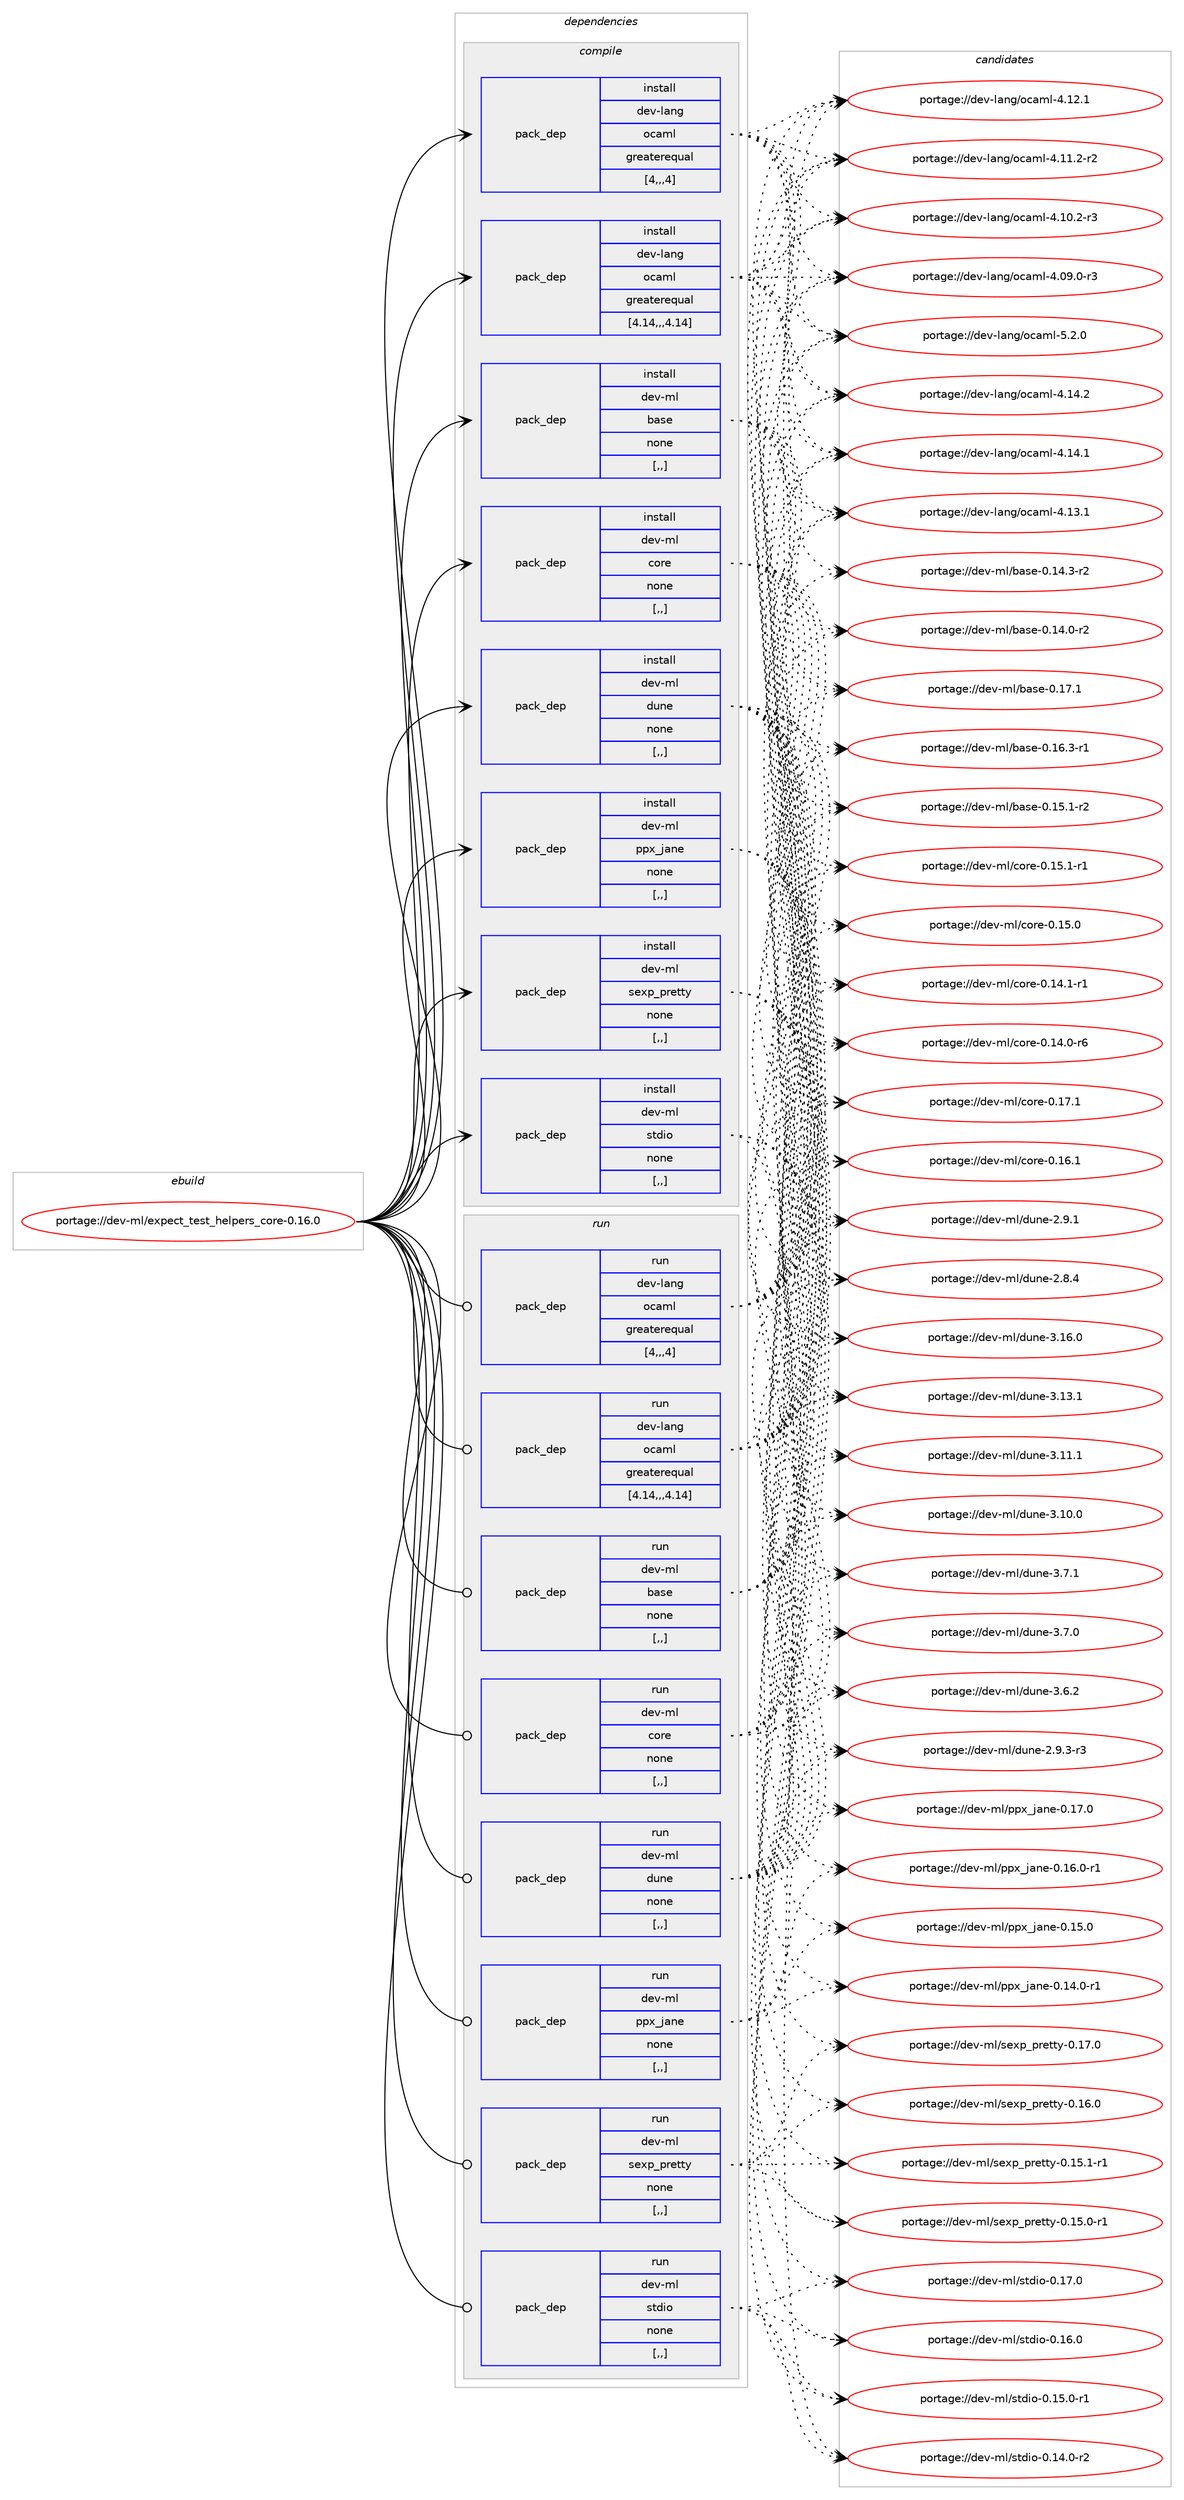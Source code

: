 digraph prolog {

# *************
# Graph options
# *************

newrank=true;
concentrate=true;
compound=true;
graph [rankdir=LR,fontname=Helvetica,fontsize=10,ranksep=1.5];#, ranksep=2.5, nodesep=0.2];
edge  [arrowhead=vee];
node  [fontname=Helvetica,fontsize=10];

# **********
# The ebuild
# **********

subgraph cluster_leftcol {
color=gray;
label=<<i>ebuild</i>>;
id [label="portage://dev-ml/expect_test_helpers_core-0.16.0", color=red, width=4, href="../dev-ml/expect_test_helpers_core-0.16.0.svg"];
}

# ****************
# The dependencies
# ****************

subgraph cluster_midcol {
color=gray;
label=<<i>dependencies</i>>;
subgraph cluster_compile {
fillcolor="#eeeeee";
style=filled;
label=<<i>compile</i>>;
subgraph pack88112 {
dependency118565 [label=<<TABLE BORDER="0" CELLBORDER="1" CELLSPACING="0" CELLPADDING="4" WIDTH="220"><TR><TD ROWSPAN="6" CELLPADDING="30">pack_dep</TD></TR><TR><TD WIDTH="110">install</TD></TR><TR><TD>dev-lang</TD></TR><TR><TD>ocaml</TD></TR><TR><TD>greaterequal</TD></TR><TR><TD>[4,,,4]</TD></TR></TABLE>>, shape=none, color=blue];
}
id:e -> dependency118565:w [weight=20,style="solid",arrowhead="vee"];
subgraph pack88113 {
dependency118566 [label=<<TABLE BORDER="0" CELLBORDER="1" CELLSPACING="0" CELLPADDING="4" WIDTH="220"><TR><TD ROWSPAN="6" CELLPADDING="30">pack_dep</TD></TR><TR><TD WIDTH="110">install</TD></TR><TR><TD>dev-lang</TD></TR><TR><TD>ocaml</TD></TR><TR><TD>greaterequal</TD></TR><TR><TD>[4.14,,,4.14]</TD></TR></TABLE>>, shape=none, color=blue];
}
id:e -> dependency118566:w [weight=20,style="solid",arrowhead="vee"];
subgraph pack88114 {
dependency118567 [label=<<TABLE BORDER="0" CELLBORDER="1" CELLSPACING="0" CELLPADDING="4" WIDTH="220"><TR><TD ROWSPAN="6" CELLPADDING="30">pack_dep</TD></TR><TR><TD WIDTH="110">install</TD></TR><TR><TD>dev-ml</TD></TR><TR><TD>base</TD></TR><TR><TD>none</TD></TR><TR><TD>[,,]</TD></TR></TABLE>>, shape=none, color=blue];
}
id:e -> dependency118567:w [weight=20,style="solid",arrowhead="vee"];
subgraph pack88115 {
dependency118568 [label=<<TABLE BORDER="0" CELLBORDER="1" CELLSPACING="0" CELLPADDING="4" WIDTH="220"><TR><TD ROWSPAN="6" CELLPADDING="30">pack_dep</TD></TR><TR><TD WIDTH="110">install</TD></TR><TR><TD>dev-ml</TD></TR><TR><TD>core</TD></TR><TR><TD>none</TD></TR><TR><TD>[,,]</TD></TR></TABLE>>, shape=none, color=blue];
}
id:e -> dependency118568:w [weight=20,style="solid",arrowhead="vee"];
subgraph pack88116 {
dependency118569 [label=<<TABLE BORDER="0" CELLBORDER="1" CELLSPACING="0" CELLPADDING="4" WIDTH="220"><TR><TD ROWSPAN="6" CELLPADDING="30">pack_dep</TD></TR><TR><TD WIDTH="110">install</TD></TR><TR><TD>dev-ml</TD></TR><TR><TD>dune</TD></TR><TR><TD>none</TD></TR><TR><TD>[,,]</TD></TR></TABLE>>, shape=none, color=blue];
}
id:e -> dependency118569:w [weight=20,style="solid",arrowhead="vee"];
subgraph pack88117 {
dependency118570 [label=<<TABLE BORDER="0" CELLBORDER="1" CELLSPACING="0" CELLPADDING="4" WIDTH="220"><TR><TD ROWSPAN="6" CELLPADDING="30">pack_dep</TD></TR><TR><TD WIDTH="110">install</TD></TR><TR><TD>dev-ml</TD></TR><TR><TD>ppx_jane</TD></TR><TR><TD>none</TD></TR><TR><TD>[,,]</TD></TR></TABLE>>, shape=none, color=blue];
}
id:e -> dependency118570:w [weight=20,style="solid",arrowhead="vee"];
subgraph pack88118 {
dependency118571 [label=<<TABLE BORDER="0" CELLBORDER="1" CELLSPACING="0" CELLPADDING="4" WIDTH="220"><TR><TD ROWSPAN="6" CELLPADDING="30">pack_dep</TD></TR><TR><TD WIDTH="110">install</TD></TR><TR><TD>dev-ml</TD></TR><TR><TD>sexp_pretty</TD></TR><TR><TD>none</TD></TR><TR><TD>[,,]</TD></TR></TABLE>>, shape=none, color=blue];
}
id:e -> dependency118571:w [weight=20,style="solid",arrowhead="vee"];
subgraph pack88119 {
dependency118572 [label=<<TABLE BORDER="0" CELLBORDER="1" CELLSPACING="0" CELLPADDING="4" WIDTH="220"><TR><TD ROWSPAN="6" CELLPADDING="30">pack_dep</TD></TR><TR><TD WIDTH="110">install</TD></TR><TR><TD>dev-ml</TD></TR><TR><TD>stdio</TD></TR><TR><TD>none</TD></TR><TR><TD>[,,]</TD></TR></TABLE>>, shape=none, color=blue];
}
id:e -> dependency118572:w [weight=20,style="solid",arrowhead="vee"];
}
subgraph cluster_compileandrun {
fillcolor="#eeeeee";
style=filled;
label=<<i>compile and run</i>>;
}
subgraph cluster_run {
fillcolor="#eeeeee";
style=filled;
label=<<i>run</i>>;
subgraph pack88120 {
dependency118573 [label=<<TABLE BORDER="0" CELLBORDER="1" CELLSPACING="0" CELLPADDING="4" WIDTH="220"><TR><TD ROWSPAN="6" CELLPADDING="30">pack_dep</TD></TR><TR><TD WIDTH="110">run</TD></TR><TR><TD>dev-lang</TD></TR><TR><TD>ocaml</TD></TR><TR><TD>greaterequal</TD></TR><TR><TD>[4,,,4]</TD></TR></TABLE>>, shape=none, color=blue];
}
id:e -> dependency118573:w [weight=20,style="solid",arrowhead="odot"];
subgraph pack88121 {
dependency118574 [label=<<TABLE BORDER="0" CELLBORDER="1" CELLSPACING="0" CELLPADDING="4" WIDTH="220"><TR><TD ROWSPAN="6" CELLPADDING="30">pack_dep</TD></TR><TR><TD WIDTH="110">run</TD></TR><TR><TD>dev-lang</TD></TR><TR><TD>ocaml</TD></TR><TR><TD>greaterequal</TD></TR><TR><TD>[4.14,,,4.14]</TD></TR></TABLE>>, shape=none, color=blue];
}
id:e -> dependency118574:w [weight=20,style="solid",arrowhead="odot"];
subgraph pack88122 {
dependency118575 [label=<<TABLE BORDER="0" CELLBORDER="1" CELLSPACING="0" CELLPADDING="4" WIDTH="220"><TR><TD ROWSPAN="6" CELLPADDING="30">pack_dep</TD></TR><TR><TD WIDTH="110">run</TD></TR><TR><TD>dev-ml</TD></TR><TR><TD>base</TD></TR><TR><TD>none</TD></TR><TR><TD>[,,]</TD></TR></TABLE>>, shape=none, color=blue];
}
id:e -> dependency118575:w [weight=20,style="solid",arrowhead="odot"];
subgraph pack88123 {
dependency118576 [label=<<TABLE BORDER="0" CELLBORDER="1" CELLSPACING="0" CELLPADDING="4" WIDTH="220"><TR><TD ROWSPAN="6" CELLPADDING="30">pack_dep</TD></TR><TR><TD WIDTH="110">run</TD></TR><TR><TD>dev-ml</TD></TR><TR><TD>core</TD></TR><TR><TD>none</TD></TR><TR><TD>[,,]</TD></TR></TABLE>>, shape=none, color=blue];
}
id:e -> dependency118576:w [weight=20,style="solid",arrowhead="odot"];
subgraph pack88124 {
dependency118577 [label=<<TABLE BORDER="0" CELLBORDER="1" CELLSPACING="0" CELLPADDING="4" WIDTH="220"><TR><TD ROWSPAN="6" CELLPADDING="30">pack_dep</TD></TR><TR><TD WIDTH="110">run</TD></TR><TR><TD>dev-ml</TD></TR><TR><TD>dune</TD></TR><TR><TD>none</TD></TR><TR><TD>[,,]</TD></TR></TABLE>>, shape=none, color=blue];
}
id:e -> dependency118577:w [weight=20,style="solid",arrowhead="odot"];
subgraph pack88125 {
dependency118578 [label=<<TABLE BORDER="0" CELLBORDER="1" CELLSPACING="0" CELLPADDING="4" WIDTH="220"><TR><TD ROWSPAN="6" CELLPADDING="30">pack_dep</TD></TR><TR><TD WIDTH="110">run</TD></TR><TR><TD>dev-ml</TD></TR><TR><TD>ppx_jane</TD></TR><TR><TD>none</TD></TR><TR><TD>[,,]</TD></TR></TABLE>>, shape=none, color=blue];
}
id:e -> dependency118578:w [weight=20,style="solid",arrowhead="odot"];
subgraph pack88126 {
dependency118579 [label=<<TABLE BORDER="0" CELLBORDER="1" CELLSPACING="0" CELLPADDING="4" WIDTH="220"><TR><TD ROWSPAN="6" CELLPADDING="30">pack_dep</TD></TR><TR><TD WIDTH="110">run</TD></TR><TR><TD>dev-ml</TD></TR><TR><TD>sexp_pretty</TD></TR><TR><TD>none</TD></TR><TR><TD>[,,]</TD></TR></TABLE>>, shape=none, color=blue];
}
id:e -> dependency118579:w [weight=20,style="solid",arrowhead="odot"];
subgraph pack88127 {
dependency118580 [label=<<TABLE BORDER="0" CELLBORDER="1" CELLSPACING="0" CELLPADDING="4" WIDTH="220"><TR><TD ROWSPAN="6" CELLPADDING="30">pack_dep</TD></TR><TR><TD WIDTH="110">run</TD></TR><TR><TD>dev-ml</TD></TR><TR><TD>stdio</TD></TR><TR><TD>none</TD></TR><TR><TD>[,,]</TD></TR></TABLE>>, shape=none, color=blue];
}
id:e -> dependency118580:w [weight=20,style="solid",arrowhead="odot"];
}
}

# **************
# The candidates
# **************

subgraph cluster_choices {
rank=same;
color=gray;
label=<<i>candidates</i>>;

subgraph choice88112 {
color=black;
nodesep=1;
choice1001011184510897110103471119997109108455346504648 [label="portage://dev-lang/ocaml-5.2.0", color=red, width=4,href="../dev-lang/ocaml-5.2.0.svg"];
choice100101118451089711010347111999710910845524649524650 [label="portage://dev-lang/ocaml-4.14.2", color=red, width=4,href="../dev-lang/ocaml-4.14.2.svg"];
choice100101118451089711010347111999710910845524649524649 [label="portage://dev-lang/ocaml-4.14.1", color=red, width=4,href="../dev-lang/ocaml-4.14.1.svg"];
choice100101118451089711010347111999710910845524649514649 [label="portage://dev-lang/ocaml-4.13.1", color=red, width=4,href="../dev-lang/ocaml-4.13.1.svg"];
choice100101118451089711010347111999710910845524649504649 [label="portage://dev-lang/ocaml-4.12.1", color=red, width=4,href="../dev-lang/ocaml-4.12.1.svg"];
choice1001011184510897110103471119997109108455246494946504511450 [label="portage://dev-lang/ocaml-4.11.2-r2", color=red, width=4,href="../dev-lang/ocaml-4.11.2-r2.svg"];
choice1001011184510897110103471119997109108455246494846504511451 [label="portage://dev-lang/ocaml-4.10.2-r3", color=red, width=4,href="../dev-lang/ocaml-4.10.2-r3.svg"];
choice1001011184510897110103471119997109108455246485746484511451 [label="portage://dev-lang/ocaml-4.09.0-r3", color=red, width=4,href="../dev-lang/ocaml-4.09.0-r3.svg"];
dependency118565:e -> choice1001011184510897110103471119997109108455346504648:w [style=dotted,weight="100"];
dependency118565:e -> choice100101118451089711010347111999710910845524649524650:w [style=dotted,weight="100"];
dependency118565:e -> choice100101118451089711010347111999710910845524649524649:w [style=dotted,weight="100"];
dependency118565:e -> choice100101118451089711010347111999710910845524649514649:w [style=dotted,weight="100"];
dependency118565:e -> choice100101118451089711010347111999710910845524649504649:w [style=dotted,weight="100"];
dependency118565:e -> choice1001011184510897110103471119997109108455246494946504511450:w [style=dotted,weight="100"];
dependency118565:e -> choice1001011184510897110103471119997109108455246494846504511451:w [style=dotted,weight="100"];
dependency118565:e -> choice1001011184510897110103471119997109108455246485746484511451:w [style=dotted,weight="100"];
}
subgraph choice88113 {
color=black;
nodesep=1;
choice1001011184510897110103471119997109108455346504648 [label="portage://dev-lang/ocaml-5.2.0", color=red, width=4,href="../dev-lang/ocaml-5.2.0.svg"];
choice100101118451089711010347111999710910845524649524650 [label="portage://dev-lang/ocaml-4.14.2", color=red, width=4,href="../dev-lang/ocaml-4.14.2.svg"];
choice100101118451089711010347111999710910845524649524649 [label="portage://dev-lang/ocaml-4.14.1", color=red, width=4,href="../dev-lang/ocaml-4.14.1.svg"];
choice100101118451089711010347111999710910845524649514649 [label="portage://dev-lang/ocaml-4.13.1", color=red, width=4,href="../dev-lang/ocaml-4.13.1.svg"];
choice100101118451089711010347111999710910845524649504649 [label="portage://dev-lang/ocaml-4.12.1", color=red, width=4,href="../dev-lang/ocaml-4.12.1.svg"];
choice1001011184510897110103471119997109108455246494946504511450 [label="portage://dev-lang/ocaml-4.11.2-r2", color=red, width=4,href="../dev-lang/ocaml-4.11.2-r2.svg"];
choice1001011184510897110103471119997109108455246494846504511451 [label="portage://dev-lang/ocaml-4.10.2-r3", color=red, width=4,href="../dev-lang/ocaml-4.10.2-r3.svg"];
choice1001011184510897110103471119997109108455246485746484511451 [label="portage://dev-lang/ocaml-4.09.0-r3", color=red, width=4,href="../dev-lang/ocaml-4.09.0-r3.svg"];
dependency118566:e -> choice1001011184510897110103471119997109108455346504648:w [style=dotted,weight="100"];
dependency118566:e -> choice100101118451089711010347111999710910845524649524650:w [style=dotted,weight="100"];
dependency118566:e -> choice100101118451089711010347111999710910845524649524649:w [style=dotted,weight="100"];
dependency118566:e -> choice100101118451089711010347111999710910845524649514649:w [style=dotted,weight="100"];
dependency118566:e -> choice100101118451089711010347111999710910845524649504649:w [style=dotted,weight="100"];
dependency118566:e -> choice1001011184510897110103471119997109108455246494946504511450:w [style=dotted,weight="100"];
dependency118566:e -> choice1001011184510897110103471119997109108455246494846504511451:w [style=dotted,weight="100"];
dependency118566:e -> choice1001011184510897110103471119997109108455246485746484511451:w [style=dotted,weight="100"];
}
subgraph choice88114 {
color=black;
nodesep=1;
choice1001011184510910847989711510145484649554649 [label="portage://dev-ml/base-0.17.1", color=red, width=4,href="../dev-ml/base-0.17.1.svg"];
choice10010111845109108479897115101454846495446514511449 [label="portage://dev-ml/base-0.16.3-r1", color=red, width=4,href="../dev-ml/base-0.16.3-r1.svg"];
choice10010111845109108479897115101454846495346494511450 [label="portage://dev-ml/base-0.15.1-r2", color=red, width=4,href="../dev-ml/base-0.15.1-r2.svg"];
choice10010111845109108479897115101454846495246514511450 [label="portage://dev-ml/base-0.14.3-r2", color=red, width=4,href="../dev-ml/base-0.14.3-r2.svg"];
choice10010111845109108479897115101454846495246484511450 [label="portage://dev-ml/base-0.14.0-r2", color=red, width=4,href="../dev-ml/base-0.14.0-r2.svg"];
dependency118567:e -> choice1001011184510910847989711510145484649554649:w [style=dotted,weight="100"];
dependency118567:e -> choice10010111845109108479897115101454846495446514511449:w [style=dotted,weight="100"];
dependency118567:e -> choice10010111845109108479897115101454846495346494511450:w [style=dotted,weight="100"];
dependency118567:e -> choice10010111845109108479897115101454846495246514511450:w [style=dotted,weight="100"];
dependency118567:e -> choice10010111845109108479897115101454846495246484511450:w [style=dotted,weight="100"];
}
subgraph choice88115 {
color=black;
nodesep=1;
choice10010111845109108479911111410145484649554649 [label="portage://dev-ml/core-0.17.1", color=red, width=4,href="../dev-ml/core-0.17.1.svg"];
choice10010111845109108479911111410145484649544649 [label="portage://dev-ml/core-0.16.1", color=red, width=4,href="../dev-ml/core-0.16.1.svg"];
choice100101118451091084799111114101454846495346494511449 [label="portage://dev-ml/core-0.15.1-r1", color=red, width=4,href="../dev-ml/core-0.15.1-r1.svg"];
choice10010111845109108479911111410145484649534648 [label="portage://dev-ml/core-0.15.0", color=red, width=4,href="../dev-ml/core-0.15.0.svg"];
choice100101118451091084799111114101454846495246494511449 [label="portage://dev-ml/core-0.14.1-r1", color=red, width=4,href="../dev-ml/core-0.14.1-r1.svg"];
choice100101118451091084799111114101454846495246484511454 [label="portage://dev-ml/core-0.14.0-r6", color=red, width=4,href="../dev-ml/core-0.14.0-r6.svg"];
dependency118568:e -> choice10010111845109108479911111410145484649554649:w [style=dotted,weight="100"];
dependency118568:e -> choice10010111845109108479911111410145484649544649:w [style=dotted,weight="100"];
dependency118568:e -> choice100101118451091084799111114101454846495346494511449:w [style=dotted,weight="100"];
dependency118568:e -> choice10010111845109108479911111410145484649534648:w [style=dotted,weight="100"];
dependency118568:e -> choice100101118451091084799111114101454846495246494511449:w [style=dotted,weight="100"];
dependency118568:e -> choice100101118451091084799111114101454846495246484511454:w [style=dotted,weight="100"];
}
subgraph choice88116 {
color=black;
nodesep=1;
choice100101118451091084710011711010145514649544648 [label="portage://dev-ml/dune-3.16.0", color=red, width=4,href="../dev-ml/dune-3.16.0.svg"];
choice100101118451091084710011711010145514649514649 [label="portage://dev-ml/dune-3.13.1", color=red, width=4,href="../dev-ml/dune-3.13.1.svg"];
choice100101118451091084710011711010145514649494649 [label="portage://dev-ml/dune-3.11.1", color=red, width=4,href="../dev-ml/dune-3.11.1.svg"];
choice100101118451091084710011711010145514649484648 [label="portage://dev-ml/dune-3.10.0", color=red, width=4,href="../dev-ml/dune-3.10.0.svg"];
choice1001011184510910847100117110101455146554649 [label="portage://dev-ml/dune-3.7.1", color=red, width=4,href="../dev-ml/dune-3.7.1.svg"];
choice1001011184510910847100117110101455146554648 [label="portage://dev-ml/dune-3.7.0", color=red, width=4,href="../dev-ml/dune-3.7.0.svg"];
choice1001011184510910847100117110101455146544650 [label="portage://dev-ml/dune-3.6.2", color=red, width=4,href="../dev-ml/dune-3.6.2.svg"];
choice10010111845109108471001171101014550465746514511451 [label="portage://dev-ml/dune-2.9.3-r3", color=red, width=4,href="../dev-ml/dune-2.9.3-r3.svg"];
choice1001011184510910847100117110101455046574649 [label="portage://dev-ml/dune-2.9.1", color=red, width=4,href="../dev-ml/dune-2.9.1.svg"];
choice1001011184510910847100117110101455046564652 [label="portage://dev-ml/dune-2.8.4", color=red, width=4,href="../dev-ml/dune-2.8.4.svg"];
dependency118569:e -> choice100101118451091084710011711010145514649544648:w [style=dotted,weight="100"];
dependency118569:e -> choice100101118451091084710011711010145514649514649:w [style=dotted,weight="100"];
dependency118569:e -> choice100101118451091084710011711010145514649494649:w [style=dotted,weight="100"];
dependency118569:e -> choice100101118451091084710011711010145514649484648:w [style=dotted,weight="100"];
dependency118569:e -> choice1001011184510910847100117110101455146554649:w [style=dotted,weight="100"];
dependency118569:e -> choice1001011184510910847100117110101455146554648:w [style=dotted,weight="100"];
dependency118569:e -> choice1001011184510910847100117110101455146544650:w [style=dotted,weight="100"];
dependency118569:e -> choice10010111845109108471001171101014550465746514511451:w [style=dotted,weight="100"];
dependency118569:e -> choice1001011184510910847100117110101455046574649:w [style=dotted,weight="100"];
dependency118569:e -> choice1001011184510910847100117110101455046564652:w [style=dotted,weight="100"];
}
subgraph choice88117 {
color=black;
nodesep=1;
choice1001011184510910847112112120951069711010145484649554648 [label="portage://dev-ml/ppx_jane-0.17.0", color=red, width=4,href="../dev-ml/ppx_jane-0.17.0.svg"];
choice10010111845109108471121121209510697110101454846495446484511449 [label="portage://dev-ml/ppx_jane-0.16.0-r1", color=red, width=4,href="../dev-ml/ppx_jane-0.16.0-r1.svg"];
choice1001011184510910847112112120951069711010145484649534648 [label="portage://dev-ml/ppx_jane-0.15.0", color=red, width=4,href="../dev-ml/ppx_jane-0.15.0.svg"];
choice10010111845109108471121121209510697110101454846495246484511449 [label="portage://dev-ml/ppx_jane-0.14.0-r1", color=red, width=4,href="../dev-ml/ppx_jane-0.14.0-r1.svg"];
dependency118570:e -> choice1001011184510910847112112120951069711010145484649554648:w [style=dotted,weight="100"];
dependency118570:e -> choice10010111845109108471121121209510697110101454846495446484511449:w [style=dotted,weight="100"];
dependency118570:e -> choice1001011184510910847112112120951069711010145484649534648:w [style=dotted,weight="100"];
dependency118570:e -> choice10010111845109108471121121209510697110101454846495246484511449:w [style=dotted,weight="100"];
}
subgraph choice88118 {
color=black;
nodesep=1;
choice10010111845109108471151011201129511211410111611612145484649554648 [label="portage://dev-ml/sexp_pretty-0.17.0", color=red, width=4,href="../dev-ml/sexp_pretty-0.17.0.svg"];
choice10010111845109108471151011201129511211410111611612145484649544648 [label="portage://dev-ml/sexp_pretty-0.16.0", color=red, width=4,href="../dev-ml/sexp_pretty-0.16.0.svg"];
choice100101118451091084711510112011295112114101116116121454846495346494511449 [label="portage://dev-ml/sexp_pretty-0.15.1-r1", color=red, width=4,href="../dev-ml/sexp_pretty-0.15.1-r1.svg"];
choice100101118451091084711510112011295112114101116116121454846495346484511449 [label="portage://dev-ml/sexp_pretty-0.15.0-r1", color=red, width=4,href="../dev-ml/sexp_pretty-0.15.0-r1.svg"];
dependency118571:e -> choice10010111845109108471151011201129511211410111611612145484649554648:w [style=dotted,weight="100"];
dependency118571:e -> choice10010111845109108471151011201129511211410111611612145484649544648:w [style=dotted,weight="100"];
dependency118571:e -> choice100101118451091084711510112011295112114101116116121454846495346494511449:w [style=dotted,weight="100"];
dependency118571:e -> choice100101118451091084711510112011295112114101116116121454846495346484511449:w [style=dotted,weight="100"];
}
subgraph choice88119 {
color=black;
nodesep=1;
choice100101118451091084711511610010511145484649554648 [label="portage://dev-ml/stdio-0.17.0", color=red, width=4,href="../dev-ml/stdio-0.17.0.svg"];
choice100101118451091084711511610010511145484649544648 [label="portage://dev-ml/stdio-0.16.0", color=red, width=4,href="../dev-ml/stdio-0.16.0.svg"];
choice1001011184510910847115116100105111454846495346484511449 [label="portage://dev-ml/stdio-0.15.0-r1", color=red, width=4,href="../dev-ml/stdio-0.15.0-r1.svg"];
choice1001011184510910847115116100105111454846495246484511450 [label="portage://dev-ml/stdio-0.14.0-r2", color=red, width=4,href="../dev-ml/stdio-0.14.0-r2.svg"];
dependency118572:e -> choice100101118451091084711511610010511145484649554648:w [style=dotted,weight="100"];
dependency118572:e -> choice100101118451091084711511610010511145484649544648:w [style=dotted,weight="100"];
dependency118572:e -> choice1001011184510910847115116100105111454846495346484511449:w [style=dotted,weight="100"];
dependency118572:e -> choice1001011184510910847115116100105111454846495246484511450:w [style=dotted,weight="100"];
}
subgraph choice88120 {
color=black;
nodesep=1;
choice1001011184510897110103471119997109108455346504648 [label="portage://dev-lang/ocaml-5.2.0", color=red, width=4,href="../dev-lang/ocaml-5.2.0.svg"];
choice100101118451089711010347111999710910845524649524650 [label="portage://dev-lang/ocaml-4.14.2", color=red, width=4,href="../dev-lang/ocaml-4.14.2.svg"];
choice100101118451089711010347111999710910845524649524649 [label="portage://dev-lang/ocaml-4.14.1", color=red, width=4,href="../dev-lang/ocaml-4.14.1.svg"];
choice100101118451089711010347111999710910845524649514649 [label="portage://dev-lang/ocaml-4.13.1", color=red, width=4,href="../dev-lang/ocaml-4.13.1.svg"];
choice100101118451089711010347111999710910845524649504649 [label="portage://dev-lang/ocaml-4.12.1", color=red, width=4,href="../dev-lang/ocaml-4.12.1.svg"];
choice1001011184510897110103471119997109108455246494946504511450 [label="portage://dev-lang/ocaml-4.11.2-r2", color=red, width=4,href="../dev-lang/ocaml-4.11.2-r2.svg"];
choice1001011184510897110103471119997109108455246494846504511451 [label="portage://dev-lang/ocaml-4.10.2-r3", color=red, width=4,href="../dev-lang/ocaml-4.10.2-r3.svg"];
choice1001011184510897110103471119997109108455246485746484511451 [label="portage://dev-lang/ocaml-4.09.0-r3", color=red, width=4,href="../dev-lang/ocaml-4.09.0-r3.svg"];
dependency118573:e -> choice1001011184510897110103471119997109108455346504648:w [style=dotted,weight="100"];
dependency118573:e -> choice100101118451089711010347111999710910845524649524650:w [style=dotted,weight="100"];
dependency118573:e -> choice100101118451089711010347111999710910845524649524649:w [style=dotted,weight="100"];
dependency118573:e -> choice100101118451089711010347111999710910845524649514649:w [style=dotted,weight="100"];
dependency118573:e -> choice100101118451089711010347111999710910845524649504649:w [style=dotted,weight="100"];
dependency118573:e -> choice1001011184510897110103471119997109108455246494946504511450:w [style=dotted,weight="100"];
dependency118573:e -> choice1001011184510897110103471119997109108455246494846504511451:w [style=dotted,weight="100"];
dependency118573:e -> choice1001011184510897110103471119997109108455246485746484511451:w [style=dotted,weight="100"];
}
subgraph choice88121 {
color=black;
nodesep=1;
choice1001011184510897110103471119997109108455346504648 [label="portage://dev-lang/ocaml-5.2.0", color=red, width=4,href="../dev-lang/ocaml-5.2.0.svg"];
choice100101118451089711010347111999710910845524649524650 [label="portage://dev-lang/ocaml-4.14.2", color=red, width=4,href="../dev-lang/ocaml-4.14.2.svg"];
choice100101118451089711010347111999710910845524649524649 [label="portage://dev-lang/ocaml-4.14.1", color=red, width=4,href="../dev-lang/ocaml-4.14.1.svg"];
choice100101118451089711010347111999710910845524649514649 [label="portage://dev-lang/ocaml-4.13.1", color=red, width=4,href="../dev-lang/ocaml-4.13.1.svg"];
choice100101118451089711010347111999710910845524649504649 [label="portage://dev-lang/ocaml-4.12.1", color=red, width=4,href="../dev-lang/ocaml-4.12.1.svg"];
choice1001011184510897110103471119997109108455246494946504511450 [label="portage://dev-lang/ocaml-4.11.2-r2", color=red, width=4,href="../dev-lang/ocaml-4.11.2-r2.svg"];
choice1001011184510897110103471119997109108455246494846504511451 [label="portage://dev-lang/ocaml-4.10.2-r3", color=red, width=4,href="../dev-lang/ocaml-4.10.2-r3.svg"];
choice1001011184510897110103471119997109108455246485746484511451 [label="portage://dev-lang/ocaml-4.09.0-r3", color=red, width=4,href="../dev-lang/ocaml-4.09.0-r3.svg"];
dependency118574:e -> choice1001011184510897110103471119997109108455346504648:w [style=dotted,weight="100"];
dependency118574:e -> choice100101118451089711010347111999710910845524649524650:w [style=dotted,weight="100"];
dependency118574:e -> choice100101118451089711010347111999710910845524649524649:w [style=dotted,weight="100"];
dependency118574:e -> choice100101118451089711010347111999710910845524649514649:w [style=dotted,weight="100"];
dependency118574:e -> choice100101118451089711010347111999710910845524649504649:w [style=dotted,weight="100"];
dependency118574:e -> choice1001011184510897110103471119997109108455246494946504511450:w [style=dotted,weight="100"];
dependency118574:e -> choice1001011184510897110103471119997109108455246494846504511451:w [style=dotted,weight="100"];
dependency118574:e -> choice1001011184510897110103471119997109108455246485746484511451:w [style=dotted,weight="100"];
}
subgraph choice88122 {
color=black;
nodesep=1;
choice1001011184510910847989711510145484649554649 [label="portage://dev-ml/base-0.17.1", color=red, width=4,href="../dev-ml/base-0.17.1.svg"];
choice10010111845109108479897115101454846495446514511449 [label="portage://dev-ml/base-0.16.3-r1", color=red, width=4,href="../dev-ml/base-0.16.3-r1.svg"];
choice10010111845109108479897115101454846495346494511450 [label="portage://dev-ml/base-0.15.1-r2", color=red, width=4,href="../dev-ml/base-0.15.1-r2.svg"];
choice10010111845109108479897115101454846495246514511450 [label="portage://dev-ml/base-0.14.3-r2", color=red, width=4,href="../dev-ml/base-0.14.3-r2.svg"];
choice10010111845109108479897115101454846495246484511450 [label="portage://dev-ml/base-0.14.0-r2", color=red, width=4,href="../dev-ml/base-0.14.0-r2.svg"];
dependency118575:e -> choice1001011184510910847989711510145484649554649:w [style=dotted,weight="100"];
dependency118575:e -> choice10010111845109108479897115101454846495446514511449:w [style=dotted,weight="100"];
dependency118575:e -> choice10010111845109108479897115101454846495346494511450:w [style=dotted,weight="100"];
dependency118575:e -> choice10010111845109108479897115101454846495246514511450:w [style=dotted,weight="100"];
dependency118575:e -> choice10010111845109108479897115101454846495246484511450:w [style=dotted,weight="100"];
}
subgraph choice88123 {
color=black;
nodesep=1;
choice10010111845109108479911111410145484649554649 [label="portage://dev-ml/core-0.17.1", color=red, width=4,href="../dev-ml/core-0.17.1.svg"];
choice10010111845109108479911111410145484649544649 [label="portage://dev-ml/core-0.16.1", color=red, width=4,href="../dev-ml/core-0.16.1.svg"];
choice100101118451091084799111114101454846495346494511449 [label="portage://dev-ml/core-0.15.1-r1", color=red, width=4,href="../dev-ml/core-0.15.1-r1.svg"];
choice10010111845109108479911111410145484649534648 [label="portage://dev-ml/core-0.15.0", color=red, width=4,href="../dev-ml/core-0.15.0.svg"];
choice100101118451091084799111114101454846495246494511449 [label="portage://dev-ml/core-0.14.1-r1", color=red, width=4,href="../dev-ml/core-0.14.1-r1.svg"];
choice100101118451091084799111114101454846495246484511454 [label="portage://dev-ml/core-0.14.0-r6", color=red, width=4,href="../dev-ml/core-0.14.0-r6.svg"];
dependency118576:e -> choice10010111845109108479911111410145484649554649:w [style=dotted,weight="100"];
dependency118576:e -> choice10010111845109108479911111410145484649544649:w [style=dotted,weight="100"];
dependency118576:e -> choice100101118451091084799111114101454846495346494511449:w [style=dotted,weight="100"];
dependency118576:e -> choice10010111845109108479911111410145484649534648:w [style=dotted,weight="100"];
dependency118576:e -> choice100101118451091084799111114101454846495246494511449:w [style=dotted,weight="100"];
dependency118576:e -> choice100101118451091084799111114101454846495246484511454:w [style=dotted,weight="100"];
}
subgraph choice88124 {
color=black;
nodesep=1;
choice100101118451091084710011711010145514649544648 [label="portage://dev-ml/dune-3.16.0", color=red, width=4,href="../dev-ml/dune-3.16.0.svg"];
choice100101118451091084710011711010145514649514649 [label="portage://dev-ml/dune-3.13.1", color=red, width=4,href="../dev-ml/dune-3.13.1.svg"];
choice100101118451091084710011711010145514649494649 [label="portage://dev-ml/dune-3.11.1", color=red, width=4,href="../dev-ml/dune-3.11.1.svg"];
choice100101118451091084710011711010145514649484648 [label="portage://dev-ml/dune-3.10.0", color=red, width=4,href="../dev-ml/dune-3.10.0.svg"];
choice1001011184510910847100117110101455146554649 [label="portage://dev-ml/dune-3.7.1", color=red, width=4,href="../dev-ml/dune-3.7.1.svg"];
choice1001011184510910847100117110101455146554648 [label="portage://dev-ml/dune-3.7.0", color=red, width=4,href="../dev-ml/dune-3.7.0.svg"];
choice1001011184510910847100117110101455146544650 [label="portage://dev-ml/dune-3.6.2", color=red, width=4,href="../dev-ml/dune-3.6.2.svg"];
choice10010111845109108471001171101014550465746514511451 [label="portage://dev-ml/dune-2.9.3-r3", color=red, width=4,href="../dev-ml/dune-2.9.3-r3.svg"];
choice1001011184510910847100117110101455046574649 [label="portage://dev-ml/dune-2.9.1", color=red, width=4,href="../dev-ml/dune-2.9.1.svg"];
choice1001011184510910847100117110101455046564652 [label="portage://dev-ml/dune-2.8.4", color=red, width=4,href="../dev-ml/dune-2.8.4.svg"];
dependency118577:e -> choice100101118451091084710011711010145514649544648:w [style=dotted,weight="100"];
dependency118577:e -> choice100101118451091084710011711010145514649514649:w [style=dotted,weight="100"];
dependency118577:e -> choice100101118451091084710011711010145514649494649:w [style=dotted,weight="100"];
dependency118577:e -> choice100101118451091084710011711010145514649484648:w [style=dotted,weight="100"];
dependency118577:e -> choice1001011184510910847100117110101455146554649:w [style=dotted,weight="100"];
dependency118577:e -> choice1001011184510910847100117110101455146554648:w [style=dotted,weight="100"];
dependency118577:e -> choice1001011184510910847100117110101455146544650:w [style=dotted,weight="100"];
dependency118577:e -> choice10010111845109108471001171101014550465746514511451:w [style=dotted,weight="100"];
dependency118577:e -> choice1001011184510910847100117110101455046574649:w [style=dotted,weight="100"];
dependency118577:e -> choice1001011184510910847100117110101455046564652:w [style=dotted,weight="100"];
}
subgraph choice88125 {
color=black;
nodesep=1;
choice1001011184510910847112112120951069711010145484649554648 [label="portage://dev-ml/ppx_jane-0.17.0", color=red, width=4,href="../dev-ml/ppx_jane-0.17.0.svg"];
choice10010111845109108471121121209510697110101454846495446484511449 [label="portage://dev-ml/ppx_jane-0.16.0-r1", color=red, width=4,href="../dev-ml/ppx_jane-0.16.0-r1.svg"];
choice1001011184510910847112112120951069711010145484649534648 [label="portage://dev-ml/ppx_jane-0.15.0", color=red, width=4,href="../dev-ml/ppx_jane-0.15.0.svg"];
choice10010111845109108471121121209510697110101454846495246484511449 [label="portage://dev-ml/ppx_jane-0.14.0-r1", color=red, width=4,href="../dev-ml/ppx_jane-0.14.0-r1.svg"];
dependency118578:e -> choice1001011184510910847112112120951069711010145484649554648:w [style=dotted,weight="100"];
dependency118578:e -> choice10010111845109108471121121209510697110101454846495446484511449:w [style=dotted,weight="100"];
dependency118578:e -> choice1001011184510910847112112120951069711010145484649534648:w [style=dotted,weight="100"];
dependency118578:e -> choice10010111845109108471121121209510697110101454846495246484511449:w [style=dotted,weight="100"];
}
subgraph choice88126 {
color=black;
nodesep=1;
choice10010111845109108471151011201129511211410111611612145484649554648 [label="portage://dev-ml/sexp_pretty-0.17.0", color=red, width=4,href="../dev-ml/sexp_pretty-0.17.0.svg"];
choice10010111845109108471151011201129511211410111611612145484649544648 [label="portage://dev-ml/sexp_pretty-0.16.0", color=red, width=4,href="../dev-ml/sexp_pretty-0.16.0.svg"];
choice100101118451091084711510112011295112114101116116121454846495346494511449 [label="portage://dev-ml/sexp_pretty-0.15.1-r1", color=red, width=4,href="../dev-ml/sexp_pretty-0.15.1-r1.svg"];
choice100101118451091084711510112011295112114101116116121454846495346484511449 [label="portage://dev-ml/sexp_pretty-0.15.0-r1", color=red, width=4,href="../dev-ml/sexp_pretty-0.15.0-r1.svg"];
dependency118579:e -> choice10010111845109108471151011201129511211410111611612145484649554648:w [style=dotted,weight="100"];
dependency118579:e -> choice10010111845109108471151011201129511211410111611612145484649544648:w [style=dotted,weight="100"];
dependency118579:e -> choice100101118451091084711510112011295112114101116116121454846495346494511449:w [style=dotted,weight="100"];
dependency118579:e -> choice100101118451091084711510112011295112114101116116121454846495346484511449:w [style=dotted,weight="100"];
}
subgraph choice88127 {
color=black;
nodesep=1;
choice100101118451091084711511610010511145484649554648 [label="portage://dev-ml/stdio-0.17.0", color=red, width=4,href="../dev-ml/stdio-0.17.0.svg"];
choice100101118451091084711511610010511145484649544648 [label="portage://dev-ml/stdio-0.16.0", color=red, width=4,href="../dev-ml/stdio-0.16.0.svg"];
choice1001011184510910847115116100105111454846495346484511449 [label="portage://dev-ml/stdio-0.15.0-r1", color=red, width=4,href="../dev-ml/stdio-0.15.0-r1.svg"];
choice1001011184510910847115116100105111454846495246484511450 [label="portage://dev-ml/stdio-0.14.0-r2", color=red, width=4,href="../dev-ml/stdio-0.14.0-r2.svg"];
dependency118580:e -> choice100101118451091084711511610010511145484649554648:w [style=dotted,weight="100"];
dependency118580:e -> choice100101118451091084711511610010511145484649544648:w [style=dotted,weight="100"];
dependency118580:e -> choice1001011184510910847115116100105111454846495346484511449:w [style=dotted,weight="100"];
dependency118580:e -> choice1001011184510910847115116100105111454846495246484511450:w [style=dotted,weight="100"];
}
}

}
